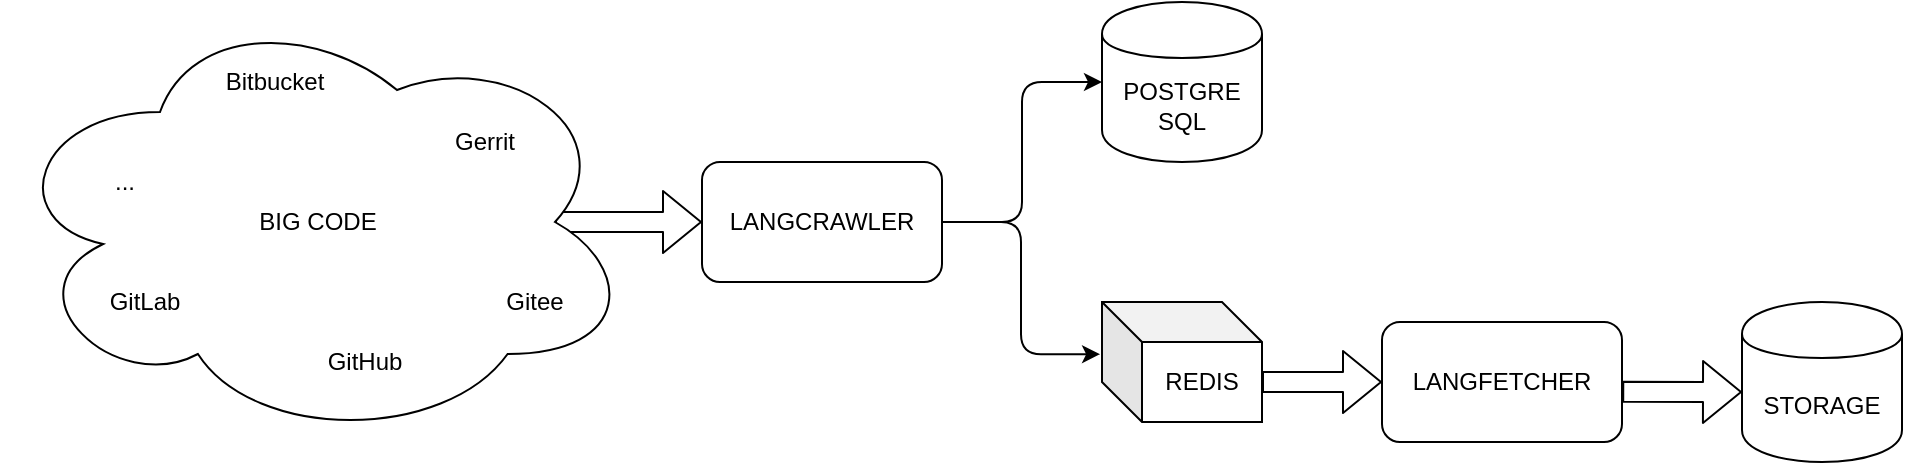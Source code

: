 <mxfile version="13.1.3">
    <diagram id="6hGFLwfOUW9BJ-s0fimq" name="Page-1">
        <mxGraphModel dx="1675" dy="958" grid="1" gridSize="10" guides="1" tooltips="1" connect="1" arrows="1" fold="1" page="1" pageScale="1" pageWidth="827" pageHeight="1169" math="0" shadow="0">
            <root>
                <mxCell id="0"/>
                <mxCell id="1" parent="0"/>
                <mxCell id="15" value="" style="shape=flexArrow;endArrow=classic;html=1;entryX=0;entryY=0.5;entryDx=0;entryDy=0;exitX=0.875;exitY=0.5;exitDx=0;exitDy=0;exitPerimeter=0;" parent="1" source="5" target="12" edge="1">
                    <mxGeometry width="50" height="50" relative="1" as="geometry">
                        <mxPoint x="390" y="280" as="sourcePoint"/>
                        <mxPoint x="610" y="360" as="targetPoint"/>
                    </mxGeometry>
                </mxCell>
                <mxCell id="5" value="BIG CODE" style="ellipse;shape=cloud;whiteSpace=wrap;html=1;" parent="1" vertex="1">
                    <mxGeometry x="40" y="40" width="316" height="220" as="geometry"/>
                </mxCell>
                <mxCell id="6" value="&lt;span&gt;Bitbucket&lt;/span&gt;" style="text;html=1;align=center;verticalAlign=middle;resizable=0;points=[];autosize=1;" parent="1" vertex="1">
                    <mxGeometry x="146" y="70" width="60" height="20" as="geometry"/>
                </mxCell>
                <mxCell id="7" value="&lt;span&gt;Gitee&lt;/span&gt;" style="text;html=1;align=center;verticalAlign=middle;resizable=0;points=[];autosize=1;" parent="1" vertex="1">
                    <mxGeometry x="286" y="180" width="40" height="20" as="geometry"/>
                </mxCell>
                <mxCell id="8" value="&lt;span&gt;GitHub&lt;/span&gt;" style="text;html=1;align=center;verticalAlign=middle;resizable=0;points=[];autosize=1;" parent="1" vertex="1">
                    <mxGeometry x="196" y="210" width="50" height="20" as="geometry"/>
                </mxCell>
                <mxCell id="9" value="&lt;span&gt;GitLab&lt;/span&gt;" style="text;html=1;align=center;verticalAlign=middle;resizable=0;points=[];autosize=1;" parent="1" vertex="1">
                    <mxGeometry x="86" y="180" width="50" height="20" as="geometry"/>
                </mxCell>
                <mxCell id="10" value="&lt;span&gt;Gerrit&lt;/span&gt;" style="text;html=1;align=center;verticalAlign=middle;resizable=0;points=[];autosize=1;" parent="1" vertex="1">
                    <mxGeometry x="256" y="100" width="50" height="20" as="geometry"/>
                </mxCell>
                <mxCell id="11" value="&lt;span&gt;...&lt;/span&gt;" style="text;html=1;align=center;verticalAlign=middle;resizable=0;points=[];autosize=1;" parent="1" vertex="1">
                    <mxGeometry x="86" y="120" width="30" height="20" as="geometry"/>
                </mxCell>
                <mxCell id="12" value="LANGCRAWLER" style="rounded=1;whiteSpace=wrap;html=1;" parent="1" vertex="1">
                    <mxGeometry x="390" y="120" width="120" height="60" as="geometry"/>
                </mxCell>
                <mxCell id="13" value="&lt;span&gt;POSTGRE&lt;br&gt;SQL&lt;/span&gt;" style="shape=cylinder;whiteSpace=wrap;html=1;boundedLbl=1;backgroundOutline=1;" parent="1" vertex="1">
                    <mxGeometry x="590" y="40" width="80" height="80" as="geometry"/>
                </mxCell>
                <mxCell id="18" value="" style="edgeStyle=elbowEdgeStyle;elbow=horizontal;endArrow=classic;html=1;exitX=1;exitY=0.5;exitDx=0;exitDy=0;entryX=-0.012;entryY=0.506;entryDx=0;entryDy=0;entryPerimeter=0;" parent="1" source="12" edge="1">
                    <mxGeometry width="50" height="50" relative="1" as="geometry">
                        <mxPoint x="480" y="430" as="sourcePoint"/>
                        <mxPoint x="589.04" y="216.088" as="targetPoint"/>
                    </mxGeometry>
                </mxCell>
                <mxCell id="23" value="LANGFETCHER" style="rounded=1;whiteSpace=wrap;html=1;" parent="1" vertex="1">
                    <mxGeometry x="730" y="200" width="120" height="60" as="geometry"/>
                </mxCell>
                <mxCell id="25" value="" style="edgeStyle=elbowEdgeStyle;elbow=horizontal;endArrow=classic;html=1;entryX=0;entryY=0.5;entryDx=0;entryDy=0;" parent="1" target="13" edge="1">
                    <mxGeometry width="50" height="50" relative="1" as="geometry">
                        <mxPoint x="510" y="150" as="sourcePoint"/>
                        <mxPoint x="560" y="40" as="targetPoint"/>
                    </mxGeometry>
                </mxCell>
                <mxCell id="26" value="REDIS" style="shape=cube;whiteSpace=wrap;html=1;boundedLbl=1;backgroundOutline=1;darkOpacity=0.05;darkOpacity2=0.1;" parent="1" vertex="1">
                    <mxGeometry x="590" y="190" width="80" height="60" as="geometry"/>
                </mxCell>
                <mxCell id="29" value="STORAGE" style="shape=cylinder;whiteSpace=wrap;html=1;boundedLbl=1;backgroundOutline=1;" parent="1" vertex="1">
                    <mxGeometry x="910" y="190" width="80" height="80" as="geometry"/>
                </mxCell>
                <mxCell id="30" value="" style="shape=flexArrow;endArrow=classic;html=1;exitX=1.001;exitY=0.581;exitDx=0;exitDy=0;exitPerimeter=0;" parent="1" source="23" edge="1">
                    <mxGeometry width="50" height="50" relative="1" as="geometry">
                        <mxPoint x="870" y="340" as="sourcePoint"/>
                        <mxPoint x="910" y="235" as="targetPoint"/>
                    </mxGeometry>
                </mxCell>
                <mxCell id="31" value="" style="shape=flexArrow;endArrow=classic;html=1;entryX=0;entryY=0.5;entryDx=0;entryDy=0;exitX=0;exitY=0;exitDx=80;exitDy=40;exitPerimeter=0;" edge="1" parent="1" source="26" target="23">
                    <mxGeometry width="50" height="50" relative="1" as="geometry">
                        <mxPoint x="670" y="310" as="sourcePoint"/>
                        <mxPoint x="720" y="260" as="targetPoint"/>
                    </mxGeometry>
                </mxCell>
            </root>
        </mxGraphModel>
    </diagram>
</mxfile>
